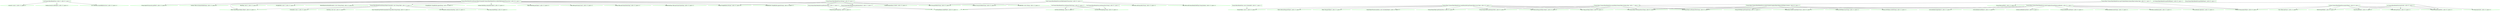 digraph {
"io.realm.DummyObjectRealmProxy.<clinit>():void.95eda42bdf99112320a9453e572c04dc" [shape=box,label="void DummyObjectRealmProxy.<clinit>() | calls=0 3 | specs=-1)",color=green,shape=box]
"java.util.ArrayList.<init>().084ba9b73913c7f1774dcc26bc6ad6d7" [shape=box,label="ArrayList.<init>() | calls=1 0 | specs=-1)",color=green,shape=diamond]
"io.realm.internal.ColumnInfo.<init>().f9a1d71aecc3f0ea78d757e2e276c1b3" [shape=box,label="ColumnInfo.<init>() | calls=2 0 | specs=-1)",color=green,shape=diamond]
"com.karthik.imager.APIService.DummyObject.<init>().408b4e6b503691a7e5f54ad63fc93481" [shape=box,label="DummyObject.<init>() | calls=2 0 | specs=-1)",color=green,shape=diamond]
"java.util.HashMap.<init>().58f6ab54ed97da7ea9204ee5b0100222" [shape=box,label="HashMap.<init>() | calls=1 0 | specs=-1)",color=green,shape=diamond]
"java.lang.StringBuilder.<init>().a1453c8ccb472646b431701148c46fb8" [shape=box,label="StringBuilder.<init>() | calls=1 0 | specs=-1)",color=green,shape=diamond]
"io.realm.DummyObjectRealmProxy.<init>(io.realm.internal.ColumnInfo).d3d4ad83ba663e94b60f6a86c76ef3dc" [shape=box,label="DummyObjectRealmProxy.<init>(ColumnInfo) | calls=0 1 | specs=-1)",color=green,shape=box]
"java.lang.StringBuilder.<init>(java.lang.String).0eb445656edb9e0c985df7806c659118" [shape=box,label="StringBuilder.<init>(String) | calls=1 0 | specs=-1)",color=green,shape=diamond]
"io.realm.exceptions.RealmMigrationNeededException.<init>(java.lang.String,java.lang.String).d4afd089665e6caf04591c5eaa1dff82" [shape=box,label="RealmMigrationNeededException.<init>(String,String) | calls=1 0 | specs=-1)",color=green,shape=diamond]
"io.realm.DummyObjectRealmProxy$DummyObjectColumnInfo.<init>(java.lang.String,io.realm.internal.Table.99540bf79a496a6edcea7991926577ac" [shape=box,label="DummyObjectRealmProxy$DummyObjectColumnInfo.<init>(String,Table) | calls=1 6 | specs=-1)",color=green,shape=box]
"java.util.HashMap.<init>(int).79b67fe72e83643defd101999eb32f81" [shape=box,label="HashMap.<init>(int) | calls=2 0 | specs=-1)",color=green,shape=diamond]
"io.realm.internal.RealmObjectProxy$CacheData.<init>(int,io.realm.RealmObject).7759c6d2cfa04f940aadff566a59d0f1" [shape=box,label="RealmObjectProxy$CacheData.<init>(int,RealmObject) | calls=1 0 | specs=-1)",color=green,shape=diamond]
"java.util.ArrayList.add(java.lang.Object):boolean.784fe893d8099e6794196306fca3575b" [shape=box,label="boolean ArrayList.add(Object) | calls=1 0 | specs=-1)",color=green,shape=diamond]
"io.realm.internal.Table.addColumn(io.realm.RealmFieldType,java.lang.String,boolean):long.42fa16b5dd29bf8a3d75021b16b6fd21" [shape=box,label="long Table.addColumn(RealmFieldType,String,boolean) | calls=1 0 | specs=-1)",color=green,shape=diamond]
"java.lang.StringBuilder.append(java.lang.String):java.lang.StringBuilder.347880f2435b095a604a93e1e0437477" [shape=box,label="StringBuilder StringBuilder.append(String) | calls=2 0 | specs=-1)",color=green,shape=diamond]
"java.lang.StringBuilder.append(long):java.lang.StringBuilder.303fd9d37acdb0121e48a89f4fa0d179" [shape=box,label="StringBuilder StringBuilder.append(long) | calls=1 0 | specs=-1)",color=green,shape=diamond]
"android.util.JsonReader.beginObject():void.1b3d4e0b04dad3aeb907d952b155edb3" [shape=box,label="void JsonReader.beginObject() | calls=1 0 | specs=-1)",color=green,shape=diamond]
"io.realm.BaseRealm.checkIfValid():void.8b352c5be14ff87490fcaf5ca2f080d4" [shape=box,label="void BaseRealm.checkIfValid() | calls=5 0 | specs=-1)",color=green,shape=diamond]
"java.util.HashMap.containsKey(java.lang.Object):boolean.2957731949e29b05cd919f419120f26b" [shape=box,label="boolean HashMap.containsKey(Object) | calls=1 0 | specs=-1)",color=green,shape=diamond]
"io.realm.DummyObjectRealmProxy.copy(io.realm.Realm,com.karthik.imager.APIService.DummyObject,boolean.1f7353eb4add344712ea2ec6b1ad655c" [shape=box,label="DummyObject DummyObjectRealmProxy.copy(Realm,DummyObject,boolean,Map) | calls=1 7 | specs=-1)",color=green,shape=box]
"io.realm.DummyObjectRealmProxy.copyOrUpdate(io.realm.Realm,com.karthik.imager.APIService.DummyObject.89581a5f3bc169af731006dfe0f29041" [shape=box,label="DummyObject DummyObjectRealmProxy.copyOrUpdate(Realm,DummyObject,boolean,Map) | calls=0 11 | specs=-1)",color=green,shape=box]
"io.realm.DummyObjectRealmProxy.createDetachedCopy(com.karthik.imager.APIService.DummyObject,int,int,.34e590277a3496035d1523fe55eee1fe" [shape=box,label="DummyObject DummyObjectRealmProxy.createDetachedCopy(DummyObject,int,int,Map) | calls=0 10 | specs=-1)",color=green,shape=box]
"io.realm.Realm.createObject(java.lang.Class):io.realm.RealmObject.90c6b181702428b2254f7f4357400076" [shape=box,label="RealmObject Realm.createObject(Class) | calls=4 0 | specs=-1)",color=green,shape=diamond]
"io.realm.DummyObjectRealmProxy.createOrUpdateUsingJsonObject(io.realm.Realm,org.json.JSONObject,bool.39a77d6c1901c495f04e66754b12efe9" [shape=box,label="DummyObject DummyObjectRealmProxy.createOrUpdateUsingJsonObject(Realm,JSONObject,boolean) | calls=0 6 | specs=-1)",color=green,shape=box]
"io.realm.DummyObjectRealmProxy.createUsingJsonStream(io.realm.Realm,android.util.JsonReader):com.kar.9978e2bc4abb5752cb6630ea62feef7c" [shape=box,label="DummyObject DummyObjectRealmProxy.createUsingJsonStream(Realm,JsonReader) | calls=0 11 | specs=-1)",color=green,shape=box]
"android.util.JsonReader.endObject():void.63a281b4b675d892112e59e30c414a71" [shape=box,label="void JsonReader.endObject() | calls=1 0 | specs=-1)",color=green,shape=diamond]
"io.realm.DummyObjectRealmProxy.equals(java.lang.Object):boolean.7cb68514c8d50bd85767a9fc55099150" [shape=box,label="boolean DummyObjectRealmProxy.equals(Object) | calls=0 6 | specs=-1)",color=green,shape=box]
"java.lang.String.equals(java.lang.Object):boolean.7dc6acc8e43eb8e28d0b43d9177bf17f" [shape=box,label="boolean String.equals(Object) | calls=3 0 | specs=-1)",color=green,shape=diamond]
"java.util.AbstractMap.get(java.lang.Object):java.lang.Object.38f465f1e6fc3a0ab0321aeb5a32b138" [shape=box,label="Object AbstractMap.get(Object) | calls=1 0 | specs=-1)",color=green,shape=diamond]
"java.util.HashMap.get(java.lang.Object):java.lang.Object.08e1bb4f3c47e832574b1df5f5f442cd" [shape=box,label="Object HashMap.get(Object) | calls=1 0 | specs=-1)",color=green,shape=diamond]
"java.util.Map.get(java.lang.Object):java.lang.Object.fc365206ae860108edd05d1ddce5d3a8" [shape=box,label="Object Map.get(Object) | calls=1 0 | specs=-1)",color=green,shape=diamond]
"java.lang.Object.getClass():java.lang.Class.c60bc34b80baeb594f5c8e5a03d9cc8e" [shape=box,label="Class Object.getClass() | calls=1 0 | specs=-1)",color=green,shape=diamond]
"io.realm.internal.Table.getColumnCount():long.60e88696779e058029da1af534ab3aa4" [shape=box,label="long Table.getColumnCount() | calls=1 0 | specs=-1)",color=green,shape=diamond]
"io.realm.internal.Table.getColumnName(long):java.lang.String.39127cf37a8b71c2aeabaab0a3e6465a" [shape=box,label="String Table.getColumnName(long) | calls=1 0 | specs=-1)",color=green,shape=diamond]
"io.realm.internal.Table.getColumnType(long):io.realm.RealmFieldType.b8b07fa16716651fd78c10fecbca219c" [shape=box,label="RealmFieldType Table.getColumnType(long) | calls=1 0 | specs=-1)",color=green,shape=diamond]
"com.karthik.imager.APIService.DummyObject.getDummyDesc():java.lang.String.06dde52cfce5a4b133fdfa278d723d40" [shape=box,label="String DummyObject.getDummyDesc() | calls=3 0 | specs=-1)",color=green,shape=diamond]
"io.realm.DummyObjectRealmProxy.getDummyDesc():java.lang.String.9b7873697d23d762cf04f9f6c2bcfb45" [shape=box,label="String DummyObjectRealmProxy.getDummyDesc() | calls=1 2 | specs=-1)",color=green,shape=box]
"com.karthik.imager.APIService.DummyObject.getDummyTitle():java.lang.String.4aa8104d2d8b07f57b4df2ac7d82808a" [shape=box,label="String DummyObject.getDummyTitle() | calls=3 0 | specs=-1)",color=green,shape=diamond]
"io.realm.DummyObjectRealmProxy.getDummyTitle():java.lang.String.b17b76be9ceef23e9c19afdda49f84df" [shape=box,label="String DummyObjectRealmProxy.getDummyTitle() | calls=1 2 | specs=-1)",color=green,shape=box]
"io.realm.DummyObjectRealmProxy.getFieldNames():java.util.List.1b8ad1acdee98f54ceaa468930fc8b8b" [shape=box,label="List DummyObjectRealmProxy.getFieldNames() | calls=0 0 | specs=-1)",color=green,shape=box]
"io.realm.internal.Row.getIndex():long.67a271f4a0c1e65a1fd4c615e5f8621c" [shape=box,label="long Row.getIndex() | calls=2 0 | specs=-1)",color=green,shape=diamond]
"io.realm.internal.Table.getName():java.lang.String.9d853477ad99bad5bf59fd2920f1ca95" [shape=box,label="String Table.getName() | calls=2 0 | specs=-1)",color=green,shape=diamond]
"io.realm.BaseRealm.getPath():java.lang.String.a6e2fe3d36905eec5c285bc713bede27" [shape=box,label="String BaseRealm.getPath() | calls=3 0 | specs=-1)",color=green,shape=diamond]
"io.realm.internal.ImplicitTransaction.getPath():java.lang.String.956e21f8fd552bbab37d59ca887d40f2" [shape=box,label="String ImplicitTransaction.getPath() | calls=1 0 | specs=-1)",color=green,shape=diamond]
"io.realm.Realm.getPath():java.lang.String.b27d73949448364c1bd98f52622c0346" [shape=box,label="String Realm.getPath() | calls=1 0 | specs=-1)",color=green,shape=diamond]
"org.json.JSONObject.getString(java.lang.String):java.lang.String.49930d0ef31c2bca47b1396334afe853" [shape=box,label="String JSONObject.getString(String) | calls=1 0 | specs=-1)",color=green,shape=diamond]
"io.realm.internal.Row.getString(long):java.lang.String.57e5099a2576b7b8ad02369ed32e8fba" [shape=box,label="String Row.getString(long) | calls=3 0 | specs=-1)",color=green,shape=diamond]
"io.realm.internal.Row.getTable():io.realm.internal.Table.7d35511628fbcb6c45450617e44ae762" [shape=box,label="Table Row.getTable() | calls=2 0 | specs=-1)",color=green,shape=diamond]
"io.realm.internal.Group.getTable(java.lang.String):io.realm.internal.Table.fe73c305234779de6b1bdc955044ecd2" [shape=box,label="Table Group.getTable(String) | calls=2 0 | specs=-1)",color=green,shape=diamond]
"io.realm.DummyObjectRealmProxy.getTableName():java.lang.String.4c9a6054ea7f689ca56bfb71441f6ce3" [shape=box,label="String DummyObjectRealmProxy.getTableName() | calls=0 0 | specs=-1)",color=green,shape=box]
"io.realm.internal.ColumnInfo.getValidColumnIndex(java.lang.String,io.realm.internal.Table,java.lang..50aa86ce1715eb038b356194fba3801f" [shape=box,label="long ColumnInfo.getValidColumnIndex(String,Table,String,String) | calls=2 0 | specs=-1)",color=green,shape=diamond]
"org.json.JSONObject.has(java.lang.String):boolean.91d455cb8341ba8f8114dfd29a116336" [shape=box,label="boolean JSONObject.has(String) | calls=1 0 | specs=-1)",color=green,shape=diamond]
"android.util.JsonReader.hasNext():boolean.364cdab55745bf364654e885e068ba7c" [shape=box,label="boolean JsonReader.hasNext() | calls=1 0 | specs=-1)",color=green,shape=diamond]
"io.realm.internal.Group.hasTable(java.lang.String):boolean.3fc344bad3baaa71c6d564271ba1768a" [shape=box,label="boolean Group.hasTable(String) | calls=2 0 | specs=-1)",color=green,shape=diamond]
"io.realm.DummyObjectRealmProxy.hashCode():int.7075f46e2999f8ff5bb568f46d8b6269" [shape=box,label="int DummyObjectRealmProxy.hashCode() | calls=0 5 | specs=-1)",color=green,shape=box]
"java.lang.String.hashCode():int.16e084894d7f931b1b9c355430f4f12f" [shape=box,label="int String.hashCode() | calls=1 0 | specs=-1)",color=green,shape=diamond]
"io.realm.DummyObjectRealmProxy.initTable(io.realm.internal.ImplicitTransaction):io.realm.internal.Ta.4e505c764f72263814c236a0a912e8e8" [shape=box,label="Table DummyObjectRealmProxy.initTable(ImplicitTransaction) | calls=0 4 | specs=-1)",color=green,shape=box]
"io.realm.internal.Table.isColumnNullable(long):boolean.acfee094c5aaf6cdecbc810419aeb66e" [shape=box,label="boolean Table.isColumnNullable(long) | calls=1 0 | specs=-1)",color=green,shape=diamond]
"org.json.JSONObject.isNull(java.lang.String):boolean.b36085a768b8cc58a49915a562556b79" [shape=box,label="boolean JSONObject.isNull(String) | calls=1 0 | specs=-1)",color=green,shape=diamond]
"io.realm.RealmObject.isValid():boolean.232bc5774194a851c05e3131bbeff328" [shape=box,label="boolean RealmObject.isValid() | calls=1 0 | specs=-1)",color=green,shape=diamond]
"android.util.JsonReader.nextName():java.lang.String.6e1980295e7ab056e7347be7991be4db" [shape=box,label="String JsonReader.nextName() | calls=1 0 | specs=-1)",color=green,shape=diamond]
"android.util.JsonReader.nextString():java.lang.String.d19fdd951635b7453cc14bd0447078cb" [shape=box,label="String JsonReader.nextString() | calls=1 0 | specs=-1)",color=green,shape=diamond]
"android.util.JsonReader.peek():android.util.JsonToken.c70db22de6c2ab91550b7ee0e6cc8de7" [shape=box,label="JsonToken JsonReader.peek() | calls=1 0 | specs=-1)",color=green,shape=diamond]
"java.util.AbstractMap.put(java.lang.Object,java.lang.Object):java.lang.Object.d499975c39dfd4c90d86ea5116a65aa7" [shape=box,label="Object AbstractMap.put(Object,Object) | calls=3 0 | specs=-1)",color=green,shape=diamond]
"java.util.HashMap.put(java.lang.Object,java.lang.Object):java.lang.Object.7e9e88745bf56367dd547cc73edb21a7" [shape=box,label="Object HashMap.put(Object,Object) | calls=2 0 | specs=-1)",color=green,shape=diamond]
"java.util.Map.put(java.lang.Object,java.lang.Object):java.lang.Object.64c30b362bcda169d30e56abad5cedfd" [shape=box,label="Object Map.put(Object,Object) | calls=3 0 | specs=-1)",color=green,shape=diamond]
"com.karthik.imager.APIService.DummyObject.setDummyDesc(java.lang.String):void.d12128ac5dfa3d132bd0fd393ac17063" [shape=box,label="void DummyObject.setDummyDesc(String) | calls=5 0 | specs=-1)",color=green,shape=diamond]
"io.realm.DummyObjectRealmProxy.setDummyDesc(java.lang.String):void.69782fdfda34a2539f6b455a117196a5" [shape=box,label="void DummyObjectRealmProxy.setDummyDesc(String) | calls=0 3 | specs=-1)",color=green,shape=box]
"com.karthik.imager.APIService.DummyObject.setDummyTitle(java.lang.String):void.afeea3fbfe35a60fe391572654e42a6f" [shape=box,label="void DummyObject.setDummyTitle(String) | calls=5 0 | specs=-1)",color=green,shape=diamond]
"io.realm.DummyObjectRealmProxy.setDummyTitle(java.lang.String):void.b2b19528f569a0d04563773ac5ac7431" [shape=box,label="void DummyObjectRealmProxy.setDummyTitle(String) | calls=0 3 | specs=-1)",color=green,shape=box]
"io.realm.internal.ColumnInfo.setIndicesMap(java.util.Map):void.794f814a369537318df53f3c44938ce2" [shape=box,label="void ColumnInfo.setIndicesMap(Map) | calls=2 0 | specs=-1)",color=green,shape=diamond]
"io.realm.internal.Row.setNull(long):void.f473367bfe3c506c3668e16ae4dcbe46" [shape=box,label="void Row.setNull(long) | calls=2 0 | specs=-1)",color=green,shape=diamond]
"io.realm.internal.Table.setPrimaryKey(java.lang.String):void.b3a920bbce93b7f96fad4c83ff4a4d73" [shape=box,label="void Table.setPrimaryKey(String) | calls=1 0 | specs=-1)",color=green,shape=diamond]
"io.realm.internal.Row.setString(long,java.lang.String):void.8decfa3bbe3799f822e040ff2d1488fd" [shape=box,label="void Row.setString(long,String) | calls=2 0 | specs=-1)",color=green,shape=diamond]
"android.util.JsonReader.skipValue():void.4f7c4e525a4d8118069e08784238d798" [shape=box,label="void JsonReader.skipValue() | calls=1 0 | specs=-1)",color=green,shape=diamond]
"io.realm.DummyObjectRealmProxy.toString():java.lang.String.b4959f43a4634d2bf691836551189e5b" [shape=box,label="String DummyObjectRealmProxy.toString() | calls=0 8 | specs=-1)",color=green,shape=box]
"java.lang.StringBuilder.toString():java.lang.String.4a65ad5ed7556db09d8fe83c91a23801" [shape=box,label="String StringBuilder.toString() | calls=2 0 | specs=-1)",color=green,shape=diamond]
"java.util.Collections.unmodifiableList(java.util.List):java.util.List.2607099434b9842ab3582c81c72ffc54" [shape=box,label="List Collections.unmodifiableList(List) | calls=1 0 | specs=-1)",color=green,shape=diamond]
"io.realm.DummyObjectRealmProxy.validateTable(io.realm.internal.ImplicitTransaction):io.realm.DummyOb.1d3c6cdd7f6739c44249a5f9f37a504b" [shape=box,label="DummyObjectRealmProxy$DummyObjectColumnInfo DummyObjectRealmProxy.validateTable(ImplicitTransaction) | calls=0 22 | specs=-1)",color=green,shape=box]
"java.lang.Long.valueOf(long):java.lang.Long.173dc510fdc5b5ce78711578789e40cc" [shape=box,label="Long Long.valueOf(long) | calls=2 0 | specs=-1)",color=green,shape=diamond]
"io.realm.DummyObjectRealmProxy.validateTable(io.realm.internal.ImplicitTransaction):io.realm.DummyOb.1d3c6cdd7f6739c44249a5f9f37a504b" -> "java.lang.StringBuilder.toString():java.lang.String.4a65ad5ed7556db09d8fe83c91a23801"
"io.realm.DummyObjectRealmProxy.validateTable(io.realm.internal.ImplicitTransaction):io.realm.DummyOb.1d3c6cdd7f6739c44249a5f9f37a504b" -> "java.util.HashMap.put(java.lang.Object,java.lang.Object):java.lang.Object.7e9e88745bf56367dd547cc73edb21a7"
"io.realm.DummyObjectRealmProxy.validateTable(io.realm.internal.ImplicitTransaction):io.realm.DummyOb.1d3c6cdd7f6739c44249a5f9f37a504b" -> "io.realm.internal.Table.isColumnNullable(long):boolean.acfee094c5aaf6cdecbc810419aeb66e"
"io.realm.DummyObjectRealmProxy.validateTable(io.realm.internal.ImplicitTransaction):io.realm.DummyOb.1d3c6cdd7f6739c44249a5f9f37a504b" -> "io.realm.internal.Group.hasTable(java.lang.String):boolean.3fc344bad3baaa71c6d564271ba1768a"
"io.realm.DummyObjectRealmProxy.validateTable(io.realm.internal.ImplicitTransaction):io.realm.DummyOb.1d3c6cdd7f6739c44249a5f9f37a504b" -> "io.realm.internal.Group.getTable(java.lang.String):io.realm.internal.Table.fe73c305234779de6b1bdc955044ecd2"
"io.realm.DummyObjectRealmProxy.validateTable(io.realm.internal.ImplicitTransaction):io.realm.DummyOb.1d3c6cdd7f6739c44249a5f9f37a504b" -> "io.realm.internal.ImplicitTransaction.getPath():java.lang.String.956e21f8fd552bbab37d59ca887d40f2"
"io.realm.DummyObjectRealmProxy.validateTable(io.realm.internal.ImplicitTransaction):io.realm.DummyOb.1d3c6cdd7f6739c44249a5f9f37a504b" -> "io.realm.internal.Table.getColumnType(long):io.realm.RealmFieldType.b8b07fa16716651fd78c10fecbca219c"
"io.realm.DummyObjectRealmProxy.validateTable(io.realm.internal.ImplicitTransaction):io.realm.DummyOb.1d3c6cdd7f6739c44249a5f9f37a504b" -> "io.realm.internal.Table.getColumnName(long):java.lang.String.39127cf37a8b71c2aeabaab0a3e6465a"
"io.realm.DummyObjectRealmProxy.validateTable(io.realm.internal.ImplicitTransaction):io.realm.DummyOb.1d3c6cdd7f6739c44249a5f9f37a504b" -> "io.realm.internal.Table.getColumnCount():long.60e88696779e058029da1af534ab3aa4"
"io.realm.DummyObjectRealmProxy.validateTable(io.realm.internal.ImplicitTransaction):io.realm.DummyOb.1d3c6cdd7f6739c44249a5f9f37a504b" -> "java.util.HashMap.get(java.lang.Object):java.lang.Object.08e1bb4f3c47e832574b1df5f5f442cd"
"io.realm.DummyObjectRealmProxy.validateTable(io.realm.internal.ImplicitTransaction):io.realm.DummyOb.1d3c6cdd7f6739c44249a5f9f37a504b" -> "java.util.HashMap.containsKey(java.lang.Object):boolean.2957731949e29b05cd919f419120f26b"
"io.realm.DummyObjectRealmProxy.validateTable(io.realm.internal.ImplicitTransaction):io.realm.DummyOb.1d3c6cdd7f6739c44249a5f9f37a504b" -> "java.lang.StringBuilder.append(long):java.lang.StringBuilder.303fd9d37acdb0121e48a89f4fa0d179"
"io.realm.DummyObjectRealmProxy.validateTable(io.realm.internal.ImplicitTransaction):io.realm.DummyOb.1d3c6cdd7f6739c44249a5f9f37a504b" -> "java.lang.StringBuilder.append(java.lang.String):java.lang.StringBuilder.347880f2435b095a604a93e1e0437477"
"io.realm.DummyObjectRealmProxy.validateTable(io.realm.internal.ImplicitTransaction):io.realm.DummyOb.1d3c6cdd7f6739c44249a5f9f37a504b" -> "io.realm.DummyObjectRealmProxy$DummyObjectColumnInfo.<init>(java.lang.String,io.realm.internal.Table.99540bf79a496a6edcea7991926577ac"
"io.realm.DummyObjectRealmProxy.validateTable(io.realm.internal.ImplicitTransaction):io.realm.DummyOb.1d3c6cdd7f6739c44249a5f9f37a504b" -> "io.realm.exceptions.RealmMigrationNeededException.<init>(java.lang.String,java.lang.String).d4afd089665e6caf04591c5eaa1dff82"
"io.realm.DummyObjectRealmProxy.validateTable(io.realm.internal.ImplicitTransaction):io.realm.DummyOb.1d3c6cdd7f6739c44249a5f9f37a504b" -> "java.lang.StringBuilder.<init>().a1453c8ccb472646b431701148c46fb8"
"io.realm.DummyObjectRealmProxy.validateTable(io.realm.internal.ImplicitTransaction):io.realm.DummyOb.1d3c6cdd7f6739c44249a5f9f37a504b" -> "java.util.HashMap.<init>().58f6ab54ed97da7ea9204ee5b0100222"
"io.realm.DummyObjectRealmProxy.toString():java.lang.String.b4959f43a4634d2bf691836551189e5b" -> "java.lang.StringBuilder.toString():java.lang.String.4a65ad5ed7556db09d8fe83c91a23801"
"io.realm.DummyObjectRealmProxy.toString():java.lang.String.b4959f43a4634d2bf691836551189e5b" -> "io.realm.RealmObject.isValid():boolean.232bc5774194a851c05e3131bbeff328"
"io.realm.DummyObjectRealmProxy.toString():java.lang.String.b4959f43a4634d2bf691836551189e5b" -> "io.realm.DummyObjectRealmProxy.getDummyTitle():java.lang.String.b17b76be9ceef23e9c19afdda49f84df"
"io.realm.DummyObjectRealmProxy.toString():java.lang.String.b4959f43a4634d2bf691836551189e5b" -> "io.realm.DummyObjectRealmProxy.getDummyDesc():java.lang.String.9b7873697d23d762cf04f9f6c2bcfb45"
"io.realm.DummyObjectRealmProxy.toString():java.lang.String.b4959f43a4634d2bf691836551189e5b" -> "java.lang.StringBuilder.append(java.lang.String):java.lang.StringBuilder.347880f2435b095a604a93e1e0437477"
"io.realm.DummyObjectRealmProxy.toString():java.lang.String.b4959f43a4634d2bf691836551189e5b" -> "java.lang.StringBuilder.<init>(java.lang.String).0eb445656edb9e0c985df7806c659118"
"io.realm.DummyObjectRealmProxy.setDummyTitle(java.lang.String):void.b2b19528f569a0d04563773ac5ac7431" -> "io.realm.internal.Row.setString(long,java.lang.String):void.8decfa3bbe3799f822e040ff2d1488fd"
"io.realm.DummyObjectRealmProxy.setDummyTitle(java.lang.String):void.b2b19528f569a0d04563773ac5ac7431" -> "io.realm.internal.Row.setNull(long):void.f473367bfe3c506c3668e16ae4dcbe46"
"io.realm.DummyObjectRealmProxy.setDummyTitle(java.lang.String):void.b2b19528f569a0d04563773ac5ac7431" -> "io.realm.BaseRealm.checkIfValid():void.8b352c5be14ff87490fcaf5ca2f080d4"
"io.realm.DummyObjectRealmProxy.setDummyDesc(java.lang.String):void.69782fdfda34a2539f6b455a117196a5" -> "io.realm.internal.Row.setString(long,java.lang.String):void.8decfa3bbe3799f822e040ff2d1488fd"
"io.realm.DummyObjectRealmProxy.setDummyDesc(java.lang.String):void.69782fdfda34a2539f6b455a117196a5" -> "io.realm.internal.Row.setNull(long):void.f473367bfe3c506c3668e16ae4dcbe46"
"io.realm.DummyObjectRealmProxy.setDummyDesc(java.lang.String):void.69782fdfda34a2539f6b455a117196a5" -> "io.realm.BaseRealm.checkIfValid():void.8b352c5be14ff87490fcaf5ca2f080d4"
"io.realm.DummyObjectRealmProxy.initTable(io.realm.internal.ImplicitTransaction):io.realm.internal.Ta.4e505c764f72263814c236a0a912e8e8" -> "io.realm.internal.Table.setPrimaryKey(java.lang.String):void.b3a920bbce93b7f96fad4c83ff4a4d73"
"io.realm.DummyObjectRealmProxy.initTable(io.realm.internal.ImplicitTransaction):io.realm.internal.Ta.4e505c764f72263814c236a0a912e8e8" -> "io.realm.internal.Group.hasTable(java.lang.String):boolean.3fc344bad3baaa71c6d564271ba1768a"
"io.realm.DummyObjectRealmProxy.initTable(io.realm.internal.ImplicitTransaction):io.realm.internal.Ta.4e505c764f72263814c236a0a912e8e8" -> "io.realm.internal.Group.getTable(java.lang.String):io.realm.internal.Table.fe73c305234779de6b1bdc955044ecd2"
"io.realm.DummyObjectRealmProxy.initTable(io.realm.internal.ImplicitTransaction):io.realm.internal.Ta.4e505c764f72263814c236a0a912e8e8" -> "io.realm.internal.Table.addColumn(io.realm.RealmFieldType,java.lang.String,boolean):long.42fa16b5dd29bf8a3d75021b16b6fd21"
"io.realm.DummyObjectRealmProxy.hashCode():int.7075f46e2999f8ff5bb568f46d8b6269" -> "java.lang.String.hashCode():int.16e084894d7f931b1b9c355430f4f12f"
"io.realm.DummyObjectRealmProxy.hashCode():int.7075f46e2999f8ff5bb568f46d8b6269" -> "io.realm.internal.Row.getTable():io.realm.internal.Table.7d35511628fbcb6c45450617e44ae762"
"io.realm.DummyObjectRealmProxy.hashCode():int.7075f46e2999f8ff5bb568f46d8b6269" -> "io.realm.BaseRealm.getPath():java.lang.String.a6e2fe3d36905eec5c285bc713bede27"
"io.realm.DummyObjectRealmProxy.hashCode():int.7075f46e2999f8ff5bb568f46d8b6269" -> "io.realm.internal.Table.getName():java.lang.String.9d853477ad99bad5bf59fd2920f1ca95"
"io.realm.DummyObjectRealmProxy.hashCode():int.7075f46e2999f8ff5bb568f46d8b6269" -> "io.realm.internal.Row.getIndex():long.67a271f4a0c1e65a1fd4c615e5f8621c"
"io.realm.DummyObjectRealmProxy.getDummyTitle():java.lang.String.b17b76be9ceef23e9c19afdda49f84df" -> "io.realm.internal.Row.getString(long):java.lang.String.57e5099a2576b7b8ad02369ed32e8fba"
"io.realm.DummyObjectRealmProxy.getDummyTitle():java.lang.String.b17b76be9ceef23e9c19afdda49f84df" -> "io.realm.BaseRealm.checkIfValid():void.8b352c5be14ff87490fcaf5ca2f080d4"
"io.realm.DummyObjectRealmProxy.getDummyDesc():java.lang.String.9b7873697d23d762cf04f9f6c2bcfb45" -> "io.realm.internal.Row.getString(long):java.lang.String.57e5099a2576b7b8ad02369ed32e8fba"
"io.realm.DummyObjectRealmProxy.getDummyDesc():java.lang.String.9b7873697d23d762cf04f9f6c2bcfb45" -> "io.realm.BaseRealm.checkIfValid():void.8b352c5be14ff87490fcaf5ca2f080d4"
"io.realm.DummyObjectRealmProxy.equals(java.lang.Object):boolean.7cb68514c8d50bd85767a9fc55099150" -> "io.realm.internal.Row.getTable():io.realm.internal.Table.7d35511628fbcb6c45450617e44ae762"
"io.realm.DummyObjectRealmProxy.equals(java.lang.Object):boolean.7cb68514c8d50bd85767a9fc55099150" -> "io.realm.BaseRealm.getPath():java.lang.String.a6e2fe3d36905eec5c285bc713bede27"
"io.realm.DummyObjectRealmProxy.equals(java.lang.Object):boolean.7cb68514c8d50bd85767a9fc55099150" -> "io.realm.internal.Table.getName():java.lang.String.9d853477ad99bad5bf59fd2920f1ca95"
"io.realm.DummyObjectRealmProxy.equals(java.lang.Object):boolean.7cb68514c8d50bd85767a9fc55099150" -> "io.realm.internal.Row.getIndex():long.67a271f4a0c1e65a1fd4c615e5f8621c"
"io.realm.DummyObjectRealmProxy.equals(java.lang.Object):boolean.7cb68514c8d50bd85767a9fc55099150" -> "java.lang.Object.getClass():java.lang.Class.c60bc34b80baeb594f5c8e5a03d9cc8e"
"io.realm.DummyObjectRealmProxy.equals(java.lang.Object):boolean.7cb68514c8d50bd85767a9fc55099150" -> "java.lang.String.equals(java.lang.Object):boolean.7dc6acc8e43eb8e28d0b43d9177bf17f"
"io.realm.DummyObjectRealmProxy.createUsingJsonStream(io.realm.Realm,android.util.JsonReader):com.kar.9978e2bc4abb5752cb6630ea62feef7c" -> "android.util.JsonReader.skipValue():void.4f7c4e525a4d8118069e08784238d798"
"io.realm.DummyObjectRealmProxy.createUsingJsonStream(io.realm.Realm,android.util.JsonReader):com.kar.9978e2bc4abb5752cb6630ea62feef7c" -> "com.karthik.imager.APIService.DummyObject.setDummyTitle(java.lang.String):void.afeea3fbfe35a60fe391572654e42a6f"
"io.realm.DummyObjectRealmProxy.createUsingJsonStream(io.realm.Realm,android.util.JsonReader):com.kar.9978e2bc4abb5752cb6630ea62feef7c" -> "com.karthik.imager.APIService.DummyObject.setDummyDesc(java.lang.String):void.d12128ac5dfa3d132bd0fd393ac17063"
"io.realm.DummyObjectRealmProxy.createUsingJsonStream(io.realm.Realm,android.util.JsonReader):com.kar.9978e2bc4abb5752cb6630ea62feef7c" -> "android.util.JsonReader.peek():android.util.JsonToken.c70db22de6c2ab91550b7ee0e6cc8de7"
"io.realm.DummyObjectRealmProxy.createUsingJsonStream(io.realm.Realm,android.util.JsonReader):com.kar.9978e2bc4abb5752cb6630ea62feef7c" -> "android.util.JsonReader.nextString():java.lang.String.d19fdd951635b7453cc14bd0447078cb"
"io.realm.DummyObjectRealmProxy.createUsingJsonStream(io.realm.Realm,android.util.JsonReader):com.kar.9978e2bc4abb5752cb6630ea62feef7c" -> "android.util.JsonReader.nextName():java.lang.String.6e1980295e7ab056e7347be7991be4db"
"io.realm.DummyObjectRealmProxy.createUsingJsonStream(io.realm.Realm,android.util.JsonReader):com.kar.9978e2bc4abb5752cb6630ea62feef7c" -> "android.util.JsonReader.hasNext():boolean.364cdab55745bf364654e885e068ba7c"
"io.realm.DummyObjectRealmProxy.createUsingJsonStream(io.realm.Realm,android.util.JsonReader):com.kar.9978e2bc4abb5752cb6630ea62feef7c" -> "java.lang.String.equals(java.lang.Object):boolean.7dc6acc8e43eb8e28d0b43d9177bf17f"
"io.realm.DummyObjectRealmProxy.createUsingJsonStream(io.realm.Realm,android.util.JsonReader):com.kar.9978e2bc4abb5752cb6630ea62feef7c" -> "android.util.JsonReader.endObject():void.63a281b4b675d892112e59e30c414a71"
"io.realm.DummyObjectRealmProxy.createUsingJsonStream(io.realm.Realm,android.util.JsonReader):com.kar.9978e2bc4abb5752cb6630ea62feef7c" -> "io.realm.Realm.createObject(java.lang.Class):io.realm.RealmObject.90c6b181702428b2254f7f4357400076"
"io.realm.DummyObjectRealmProxy.createUsingJsonStream(io.realm.Realm,android.util.JsonReader):com.kar.9978e2bc4abb5752cb6630ea62feef7c" -> "android.util.JsonReader.beginObject():void.1b3d4e0b04dad3aeb907d952b155edb3"
"io.realm.DummyObjectRealmProxy.createOrUpdateUsingJsonObject(io.realm.Realm,org.json.JSONObject,bool.39a77d6c1901c495f04e66754b12efe9" -> "com.karthik.imager.APIService.DummyObject.setDummyTitle(java.lang.String):void.afeea3fbfe35a60fe391572654e42a6f"
"io.realm.DummyObjectRealmProxy.createOrUpdateUsingJsonObject(io.realm.Realm,org.json.JSONObject,bool.39a77d6c1901c495f04e66754b12efe9" -> "com.karthik.imager.APIService.DummyObject.setDummyDesc(java.lang.String):void.d12128ac5dfa3d132bd0fd393ac17063"
"io.realm.DummyObjectRealmProxy.createOrUpdateUsingJsonObject(io.realm.Realm,org.json.JSONObject,bool.39a77d6c1901c495f04e66754b12efe9" -> "org.json.JSONObject.isNull(java.lang.String):boolean.b36085a768b8cc58a49915a562556b79"
"io.realm.DummyObjectRealmProxy.createOrUpdateUsingJsonObject(io.realm.Realm,org.json.JSONObject,bool.39a77d6c1901c495f04e66754b12efe9" -> "org.json.JSONObject.has(java.lang.String):boolean.91d455cb8341ba8f8114dfd29a116336"
"io.realm.DummyObjectRealmProxy.createOrUpdateUsingJsonObject(io.realm.Realm,org.json.JSONObject,bool.39a77d6c1901c495f04e66754b12efe9" -> "org.json.JSONObject.getString(java.lang.String):java.lang.String.49930d0ef31c2bca47b1396334afe853"
"io.realm.DummyObjectRealmProxy.createOrUpdateUsingJsonObject(io.realm.Realm,org.json.JSONObject,bool.39a77d6c1901c495f04e66754b12efe9" -> "io.realm.Realm.createObject(java.lang.Class):io.realm.RealmObject.90c6b181702428b2254f7f4357400076"
"io.realm.DummyObjectRealmProxy.createDetachedCopy(com.karthik.imager.APIService.DummyObject,int,int,.34e590277a3496035d1523fe55eee1fe" -> "com.karthik.imager.APIService.DummyObject.setDummyTitle(java.lang.String):void.afeea3fbfe35a60fe391572654e42a6f"
"io.realm.DummyObjectRealmProxy.createDetachedCopy(com.karthik.imager.APIService.DummyObject,int,int,.34e590277a3496035d1523fe55eee1fe" -> "com.karthik.imager.APIService.DummyObject.setDummyDesc(java.lang.String):void.d12128ac5dfa3d132bd0fd393ac17063"
"io.realm.DummyObjectRealmProxy.createDetachedCopy(com.karthik.imager.APIService.DummyObject,int,int,.34e590277a3496035d1523fe55eee1fe" -> "java.util.Map.put(java.lang.Object,java.lang.Object):java.lang.Object.64c30b362bcda169d30e56abad5cedfd"
"io.realm.DummyObjectRealmProxy.createDetachedCopy(com.karthik.imager.APIService.DummyObject,int,int,.34e590277a3496035d1523fe55eee1fe" -> "java.util.AbstractMap.put(java.lang.Object,java.lang.Object):java.lang.Object.d499975c39dfd4c90d86ea5116a65aa7"
"io.realm.DummyObjectRealmProxy.createDetachedCopy(com.karthik.imager.APIService.DummyObject,int,int,.34e590277a3496035d1523fe55eee1fe" -> "com.karthik.imager.APIService.DummyObject.getDummyTitle():java.lang.String.4aa8104d2d8b07f57b4df2ac7d82808a"
"io.realm.DummyObjectRealmProxy.createDetachedCopy(com.karthik.imager.APIService.DummyObject,int,int,.34e590277a3496035d1523fe55eee1fe" -> "com.karthik.imager.APIService.DummyObject.getDummyDesc():java.lang.String.06dde52cfce5a4b133fdfa278d723d40"
"io.realm.DummyObjectRealmProxy.createDetachedCopy(com.karthik.imager.APIService.DummyObject,int,int,.34e590277a3496035d1523fe55eee1fe" -> "java.util.Map.get(java.lang.Object):java.lang.Object.fc365206ae860108edd05d1ddce5d3a8"
"io.realm.DummyObjectRealmProxy.createDetachedCopy(com.karthik.imager.APIService.DummyObject,int,int,.34e590277a3496035d1523fe55eee1fe" -> "java.util.AbstractMap.get(java.lang.Object):java.lang.Object.38f465f1e6fc3a0ab0321aeb5a32b138"
"io.realm.DummyObjectRealmProxy.createDetachedCopy(com.karthik.imager.APIService.DummyObject,int,int,.34e590277a3496035d1523fe55eee1fe" -> "io.realm.internal.RealmObjectProxy$CacheData.<init>(int,io.realm.RealmObject).7759c6d2cfa04f940aadff566a59d0f1"
"io.realm.DummyObjectRealmProxy.createDetachedCopy(com.karthik.imager.APIService.DummyObject,int,int,.34e590277a3496035d1523fe55eee1fe" -> "com.karthik.imager.APIService.DummyObject.<init>().408b4e6b503691a7e5f54ad63fc93481"
"io.realm.DummyObjectRealmProxy.copyOrUpdate(io.realm.Realm,com.karthik.imager.APIService.DummyObject.89581a5f3bc169af731006dfe0f29041" -> "io.realm.Realm.getPath():java.lang.String.b27d73949448364c1bd98f52622c0346"
"io.realm.DummyObjectRealmProxy.copyOrUpdate(io.realm.Realm,com.karthik.imager.APIService.DummyObject.89581a5f3bc169af731006dfe0f29041" -> "io.realm.BaseRealm.getPath():java.lang.String.a6e2fe3d36905eec5c285bc713bede27"
"io.realm.DummyObjectRealmProxy.copyOrUpdate(io.realm.Realm,com.karthik.imager.APIService.DummyObject.89581a5f3bc169af731006dfe0f29041" -> "java.lang.String.equals(java.lang.Object):boolean.7dc6acc8e43eb8e28d0b43d9177bf17f"
"io.realm.DummyObjectRealmProxy.copyOrUpdate(io.realm.Realm,com.karthik.imager.APIService.DummyObject.89581a5f3bc169af731006dfe0f29041" -> "io.realm.DummyObjectRealmProxy.copy(io.realm.Realm,com.karthik.imager.APIService.DummyObject,boolean.1f7353eb4add344712ea2ec6b1ad655c"
"io.realm.DummyObjectRealmProxy.copy(io.realm.Realm,com.karthik.imager.APIService.DummyObject,boolean.1f7353eb4add344712ea2ec6b1ad655c" -> "com.karthik.imager.APIService.DummyObject.setDummyTitle(java.lang.String):void.afeea3fbfe35a60fe391572654e42a6f"
"io.realm.DummyObjectRealmProxy.copy(io.realm.Realm,com.karthik.imager.APIService.DummyObject,boolean.1f7353eb4add344712ea2ec6b1ad655c" -> "com.karthik.imager.APIService.DummyObject.setDummyDesc(java.lang.String):void.d12128ac5dfa3d132bd0fd393ac17063"
"io.realm.DummyObjectRealmProxy.copy(io.realm.Realm,com.karthik.imager.APIService.DummyObject,boolean.1f7353eb4add344712ea2ec6b1ad655c" -> "java.util.Map.put(java.lang.Object,java.lang.Object):java.lang.Object.64c30b362bcda169d30e56abad5cedfd"
"io.realm.DummyObjectRealmProxy.copy(io.realm.Realm,com.karthik.imager.APIService.DummyObject,boolean.1f7353eb4add344712ea2ec6b1ad655c" -> "java.util.AbstractMap.put(java.lang.Object,java.lang.Object):java.lang.Object.d499975c39dfd4c90d86ea5116a65aa7"
"io.realm.DummyObjectRealmProxy.copy(io.realm.Realm,com.karthik.imager.APIService.DummyObject,boolean.1f7353eb4add344712ea2ec6b1ad655c" -> "com.karthik.imager.APIService.DummyObject.getDummyTitle():java.lang.String.4aa8104d2d8b07f57b4df2ac7d82808a"
"io.realm.DummyObjectRealmProxy.copy(io.realm.Realm,com.karthik.imager.APIService.DummyObject,boolean.1f7353eb4add344712ea2ec6b1ad655c" -> "com.karthik.imager.APIService.DummyObject.getDummyDesc():java.lang.String.06dde52cfce5a4b133fdfa278d723d40"
"io.realm.DummyObjectRealmProxy.copy(io.realm.Realm,com.karthik.imager.APIService.DummyObject,boolean.1f7353eb4add344712ea2ec6b1ad655c" -> "io.realm.Realm.createObject(java.lang.Class):io.realm.RealmObject.90c6b181702428b2254f7f4357400076"
"io.realm.DummyObjectRealmProxy$DummyObjectColumnInfo.<init>(java.lang.String,io.realm.internal.Table.99540bf79a496a6edcea7991926577ac" -> "java.lang.Long.valueOf(long):java.lang.Long.173dc510fdc5b5ce78711578789e40cc"
"io.realm.DummyObjectRealmProxy$DummyObjectColumnInfo.<init>(java.lang.String,io.realm.internal.Table.99540bf79a496a6edcea7991926577ac" -> "io.realm.internal.ColumnInfo.setIndicesMap(java.util.Map):void.794f814a369537318df53f3c44938ce2"
"io.realm.DummyObjectRealmProxy$DummyObjectColumnInfo.<init>(java.lang.String,io.realm.internal.Table.99540bf79a496a6edcea7991926577ac" -> "java.util.HashMap.put(java.lang.Object,java.lang.Object):java.lang.Object.7e9e88745bf56367dd547cc73edb21a7"
"io.realm.DummyObjectRealmProxy$DummyObjectColumnInfo.<init>(java.lang.String,io.realm.internal.Table.99540bf79a496a6edcea7991926577ac" -> "io.realm.internal.ColumnInfo.getValidColumnIndex(java.lang.String,io.realm.internal.Table,java.lang..50aa86ce1715eb038b356194fba3801f"
"io.realm.DummyObjectRealmProxy$DummyObjectColumnInfo.<init>(java.lang.String,io.realm.internal.Table.99540bf79a496a6edcea7991926577ac" -> "java.util.HashMap.<init>(int).79b67fe72e83643defd101999eb32f81"
"io.realm.DummyObjectRealmProxy$DummyObjectColumnInfo.<init>(java.lang.String,io.realm.internal.Table.99540bf79a496a6edcea7991926577ac" -> "io.realm.internal.ColumnInfo.<init>().f9a1d71aecc3f0ea78d757e2e276c1b3"
"io.realm.DummyObjectRealmProxy.<init>(io.realm.internal.ColumnInfo).d3d4ad83ba663e94b60f6a86c76ef3dc" -> "com.karthik.imager.APIService.DummyObject.<init>().408b4e6b503691a7e5f54ad63fc93481"
"io.realm.DummyObjectRealmProxy.<clinit>():void.95eda42bdf99112320a9453e572c04dc" -> "java.util.Collections.unmodifiableList(java.util.List):java.util.List.2607099434b9842ab3582c81c72ffc54"
"io.realm.DummyObjectRealmProxy.<clinit>():void.95eda42bdf99112320a9453e572c04dc" -> "java.util.ArrayList.add(java.lang.Object):boolean.784fe893d8099e6794196306fca3575b"
"io.realm.DummyObjectRealmProxy.<clinit>():void.95eda42bdf99112320a9453e572c04dc" -> "java.util.ArrayList.<init>().084ba9b73913c7f1774dcc26bc6ad6d7"
}
